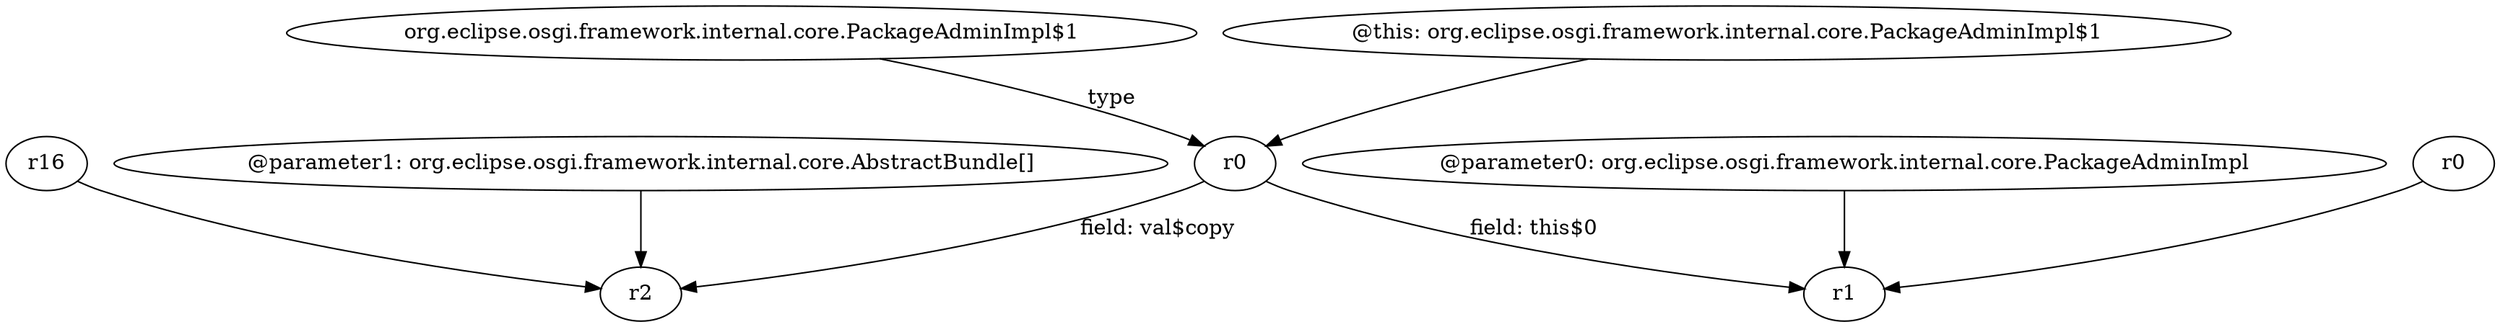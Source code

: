 digraph g {
0[label="@parameter0: org.eclipse.osgi.framework.internal.core.PackageAdminImpl"]
1[label="r1"]
0->1[label=""]
2[label="r0"]
3[label="r2"]
2->3[label="field: val$copy"]
4[label="org.eclipse.osgi.framework.internal.core.PackageAdminImpl$1"]
4->2[label="type"]
5[label="@this: org.eclipse.osgi.framework.internal.core.PackageAdminImpl$1"]
5->2[label=""]
2->1[label="field: this$0"]
6[label="r16"]
6->3[label=""]
7[label="@parameter1: org.eclipse.osgi.framework.internal.core.AbstractBundle[]"]
7->3[label=""]
8[label="r0"]
8->1[label=""]
}